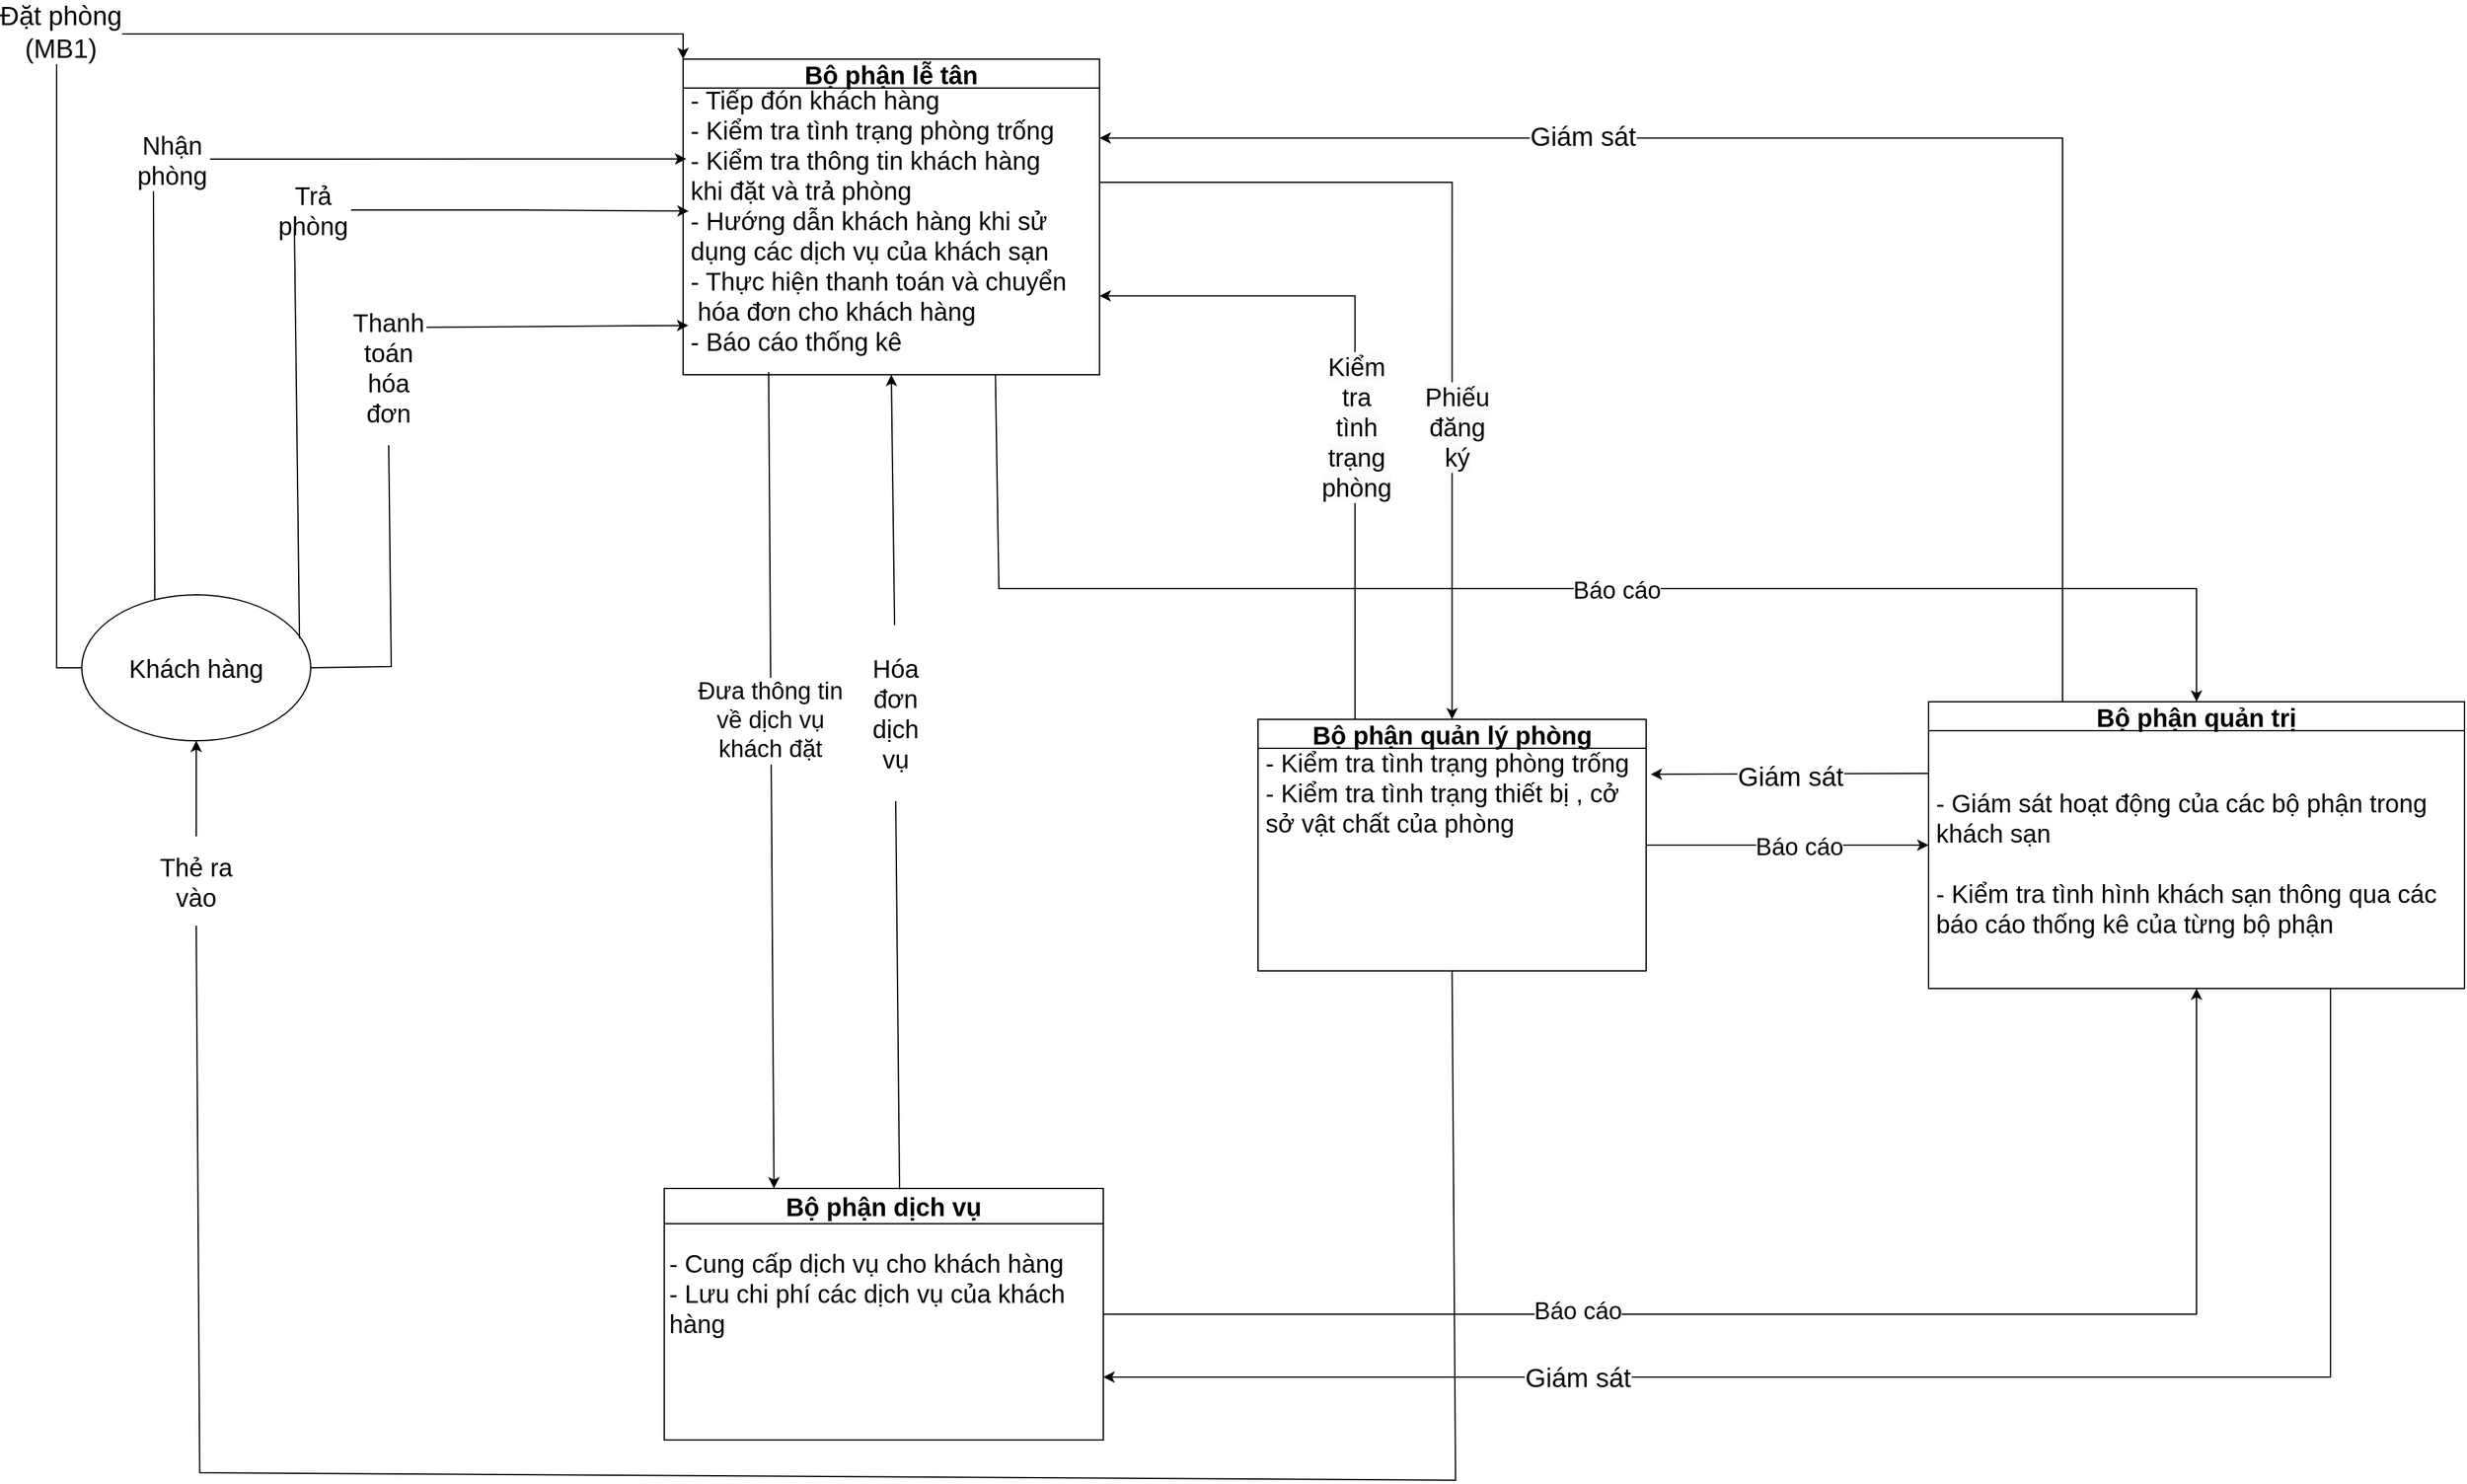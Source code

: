 <mxfile version="24.3.1" type="github">
  <diagram name="Trang-1" id="nzbaMFDa1XgnYQ_m1gSZ">
    <mxGraphModel dx="1909" dy="1096" grid="0" gridSize="10" guides="1" tooltips="1" connect="1" arrows="1" fold="1" page="1" pageScale="1" pageWidth="3300" pageHeight="4681" math="0" shadow="0">
      <root>
        <mxCell id="0" />
        <mxCell id="1" parent="0" />
        <mxCell id="QFRyq372rKyqe5MHZzhk-38" style="edgeStyle=orthogonalEdgeStyle;rounded=0;orthogonalLoop=1;jettySize=auto;html=1;exitX=0;exitY=0.5;exitDx=0;exitDy=0;entryX=0;entryY=0;entryDx=0;entryDy=0;" edge="1" parent="1" source="rfoANkOc3OcuwI24PyQS-1" target="rfoANkOc3OcuwI24PyQS-2">
          <mxGeometry relative="1" as="geometry" />
        </mxCell>
        <mxCell id="QFRyq372rKyqe5MHZzhk-39" value="&lt;font style=&quot;font-size: 21px;&quot;&gt;Đặt phòng&lt;br&gt;(MB1)&lt;/font&gt;" style="edgeLabel;html=1;align=center;verticalAlign=middle;resizable=0;points=[];" vertex="1" connectable="0" parent="QFRyq372rKyqe5MHZzhk-38">
          <mxGeometry x="0.009" y="2" relative="1" as="geometry">
            <mxPoint x="1" as="offset" />
          </mxGeometry>
        </mxCell>
        <mxCell id="rfoANkOc3OcuwI24PyQS-1" value="Khách hàng" style="ellipse;whiteSpace=wrap;html=1;spacing=0;fontSize=20;" parent="1" vertex="1">
          <mxGeometry x="187" y="501" width="182" height="116" as="geometry" />
        </mxCell>
        <mxCell id="QFRyq372rKyqe5MHZzhk-25" style="edgeStyle=orthogonalEdgeStyle;rounded=0;orthogonalLoop=1;jettySize=auto;html=1;exitX=1;exitY=0.25;exitDx=0;exitDy=0;entryX=0.5;entryY=0;entryDx=0;entryDy=0;" edge="1" parent="1" source="rfoANkOc3OcuwI24PyQS-2" target="rfoANkOc3OcuwI24PyQS-20">
          <mxGeometry relative="1" as="geometry">
            <Array as="points">
              <mxPoint x="996" y="173" />
              <mxPoint x="1276" y="173" />
            </Array>
          </mxGeometry>
        </mxCell>
        <mxCell id="QFRyq372rKyqe5MHZzhk-26" value="&lt;span style=&quot;font-size: 20px; text-wrap: wrap; background-color: rgb(251, 251, 251);&quot;&gt;Phiếu đăng ký&lt;/span&gt;" style="edgeLabel;html=1;align=center;verticalAlign=middle;resizable=0;points=[];" vertex="1" connectable="0" parent="QFRyq372rKyqe5MHZzhk-25">
          <mxGeometry x="0.024" y="2" relative="1" as="geometry">
            <mxPoint x="1" y="129" as="offset" />
          </mxGeometry>
        </mxCell>
        <mxCell id="QFRyq372rKyqe5MHZzhk-40" style="rounded=0;orthogonalLoop=1;jettySize=auto;html=1;entryX=0.25;entryY=0;entryDx=0;entryDy=0;" edge="1" parent="1" target="rfoANkOc3OcuwI24PyQS-19">
          <mxGeometry relative="1" as="geometry">
            <mxPoint x="733" y="324" as="sourcePoint" />
          </mxGeometry>
        </mxCell>
        <mxCell id="QFRyq372rKyqe5MHZzhk-41" value="&lt;font style=&quot;font-size: 19px;&quot;&gt;Đưa thông tin&lt;br&gt;về dịch vụ&lt;br&gt;khách đặt&lt;/font&gt;" style="edgeLabel;html=1;align=center;verticalAlign=middle;resizable=0;points=[];" vertex="1" connectable="0" parent="QFRyq372rKyqe5MHZzhk-40">
          <mxGeometry x="-0.146" y="-1" relative="1" as="geometry">
            <mxPoint as="offset" />
          </mxGeometry>
        </mxCell>
        <mxCell id="rfoANkOc3OcuwI24PyQS-2" value="Bộ phận lễ tân" style="swimlane;whiteSpace=wrap;html=1;spacing=0;fontSize=20;" parent="1" vertex="1">
          <mxGeometry x="665" y="75" width="331" height="251" as="geometry" />
        </mxCell>
        <mxCell id="rfoANkOc3OcuwI24PyQS-3" value="- Tiếp đón khách hàng&lt;div style=&quot;font-size: 20px;&quot;&gt;- Kiểm tra tình trạng phòng trống&lt;/div&gt;&lt;div style=&quot;font-size: 20px;&quot;&gt;- Kiểm tra thông tin khách hàng&lt;br style=&quot;font-size: 20px;&quot;&gt;khi đặt và trả phòng&lt;/div&gt;&lt;div style=&quot;font-size: 20px;&quot;&gt;- Hướng dẫn khách hàng khi sử &lt;br style=&quot;font-size: 20px;&quot;&gt;dụng các dịch vụ của khách sạn&lt;/div&gt;&lt;div style=&quot;font-size: 20px;&quot;&gt;- Thực hiện thanh toán và chuyển&lt;br style=&quot;font-size: 20px;&quot;&gt;&amp;nbsp;hóa đơn cho khách hàng&lt;/div&gt;&lt;div style=&quot;font-size: 20px;&quot;&gt;- Báo cáo thống kê&lt;/div&gt;" style="text;html=1;align=left;verticalAlign=middle;resizable=0;points=[];autosize=1;strokeColor=none;fillColor=none;spacing=0;fontSize=20;" parent="rfoANkOc3OcuwI24PyQS-2" vertex="1">
          <mxGeometry x="6" y="16" width="313" height="224" as="geometry" />
        </mxCell>
        <mxCell id="rfoANkOc3OcuwI24PyQS-12" value="Nhận phòng" style="text;html=1;align=center;verticalAlign=middle;whiteSpace=wrap;rounded=0;spacing=0;fontSize=20;" parent="1" vertex="1">
          <mxGeometry x="229" y="129" width="60" height="51" as="geometry" />
        </mxCell>
        <mxCell id="rfoANkOc3OcuwI24PyQS-15" value="Trả phòng" style="text;html=1;align=center;verticalAlign=middle;whiteSpace=wrap;rounded=0;spacing=0;fontSize=20;" parent="1" vertex="1">
          <mxGeometry x="341" y="180" width="60" height="30" as="geometry" />
        </mxCell>
        <mxCell id="rfoANkOc3OcuwI24PyQS-17" value="Thanh toán hóa đơn" style="text;html=1;align=center;verticalAlign=middle;whiteSpace=wrap;rounded=0;spacing=0;fontSize=20;" parent="1" vertex="1">
          <mxGeometry x="401" y="257" width="60" height="125" as="geometry" />
        </mxCell>
        <mxCell id="QFRyq372rKyqe5MHZzhk-49" style="edgeStyle=orthogonalEdgeStyle;rounded=0;orthogonalLoop=1;jettySize=auto;html=1;exitX=1;exitY=0.5;exitDx=0;exitDy=0;entryX=0.5;entryY=1;entryDx=0;entryDy=0;" edge="1" parent="1" source="rfoANkOc3OcuwI24PyQS-19" target="QFRyq372rKyqe5MHZzhk-1">
          <mxGeometry relative="1" as="geometry" />
        </mxCell>
        <mxCell id="QFRyq372rKyqe5MHZzhk-50" value="&lt;span style=&quot;font-size: 19px;&quot;&gt;Báo cáo&lt;/span&gt;" style="edgeLabel;html=1;align=center;verticalAlign=middle;resizable=0;points=[];" vertex="1" connectable="0" parent="QFRyq372rKyqe5MHZzhk-49">
          <mxGeometry x="-0.334" y="2" relative="1" as="geometry">
            <mxPoint x="1" as="offset" />
          </mxGeometry>
        </mxCell>
        <mxCell id="rfoANkOc3OcuwI24PyQS-19" value="Bộ phận dịch vụ" style="swimlane;whiteSpace=wrap;html=1;startSize=28;spacing=0;fontSize=20;" parent="1" vertex="1">
          <mxGeometry x="650" y="973" width="349" height="200" as="geometry" />
        </mxCell>
        <mxCell id="rfoANkOc3OcuwI24PyQS-22" value="- Cung cấp dịch vụ cho khách hàng&lt;div style=&quot;font-size: 20px;&quot;&gt;- Lưu chi phí các dịch vụ của khách&lt;br style=&quot;font-size: 20px;&quot;&gt;hàng&lt;/div&gt;" style="text;html=1;align=left;verticalAlign=middle;resizable=0;points=[];autosize=1;strokeColor=none;fillColor=none;spacing=0;fontSize=20;" parent="rfoANkOc3OcuwI24PyQS-19" vertex="1">
          <mxGeometry x="4" y="43" width="329" height="80" as="geometry" />
        </mxCell>
        <mxCell id="QFRyq372rKyqe5MHZzhk-27" style="edgeStyle=orthogonalEdgeStyle;rounded=0;orthogonalLoop=1;jettySize=auto;html=1;exitX=0.25;exitY=0;exitDx=0;exitDy=0;entryX=1;entryY=0.75;entryDx=0;entryDy=0;" edge="1" parent="1" source="rfoANkOc3OcuwI24PyQS-20" target="rfoANkOc3OcuwI24PyQS-2">
          <mxGeometry relative="1" as="geometry" />
        </mxCell>
        <mxCell id="QFRyq372rKyqe5MHZzhk-29" value="&lt;span style=&quot;text-wrap: wrap; font-size: 20px; background-color: rgb(251, 251, 251);&quot;&gt;Kiểm tra tình&lt;/span&gt;&lt;br style=&quot;text-wrap: wrap; font-size: 20px;&quot;&gt;&lt;span style=&quot;text-wrap: wrap; font-size: 20px; background-color: rgb(251, 251, 251);&quot;&gt;trạng phòng&lt;/span&gt;" style="edgeLabel;html=1;align=center;verticalAlign=middle;resizable=0;points=[];" vertex="1" connectable="0" parent="QFRyq372rKyqe5MHZzhk-27">
          <mxGeometry x="-0.134" y="-1" relative="1" as="geometry">
            <mxPoint as="offset" />
          </mxGeometry>
        </mxCell>
        <mxCell id="rfoANkOc3OcuwI24PyQS-20" value="Bộ phận quản lý phòng" style="swimlane;whiteSpace=wrap;html=1;spacing=0;fontSize=20;" parent="1" vertex="1">
          <mxGeometry x="1122" y="600" width="308.5" height="200" as="geometry" />
        </mxCell>
        <mxCell id="rfoANkOc3OcuwI24PyQS-23" value="- Kiểm tra tình trạng phòng trống&lt;div style=&quot;font-size: 20px;&quot;&gt;- Kiểm tra tình trạng thiết bị , cở &lt;br style=&quot;font-size: 20px;&quot;&gt;sở vật chất của phòng&lt;/div&gt;" style="text;html=1;align=left;verticalAlign=middle;resizable=0;points=[];autosize=1;strokeColor=none;fillColor=none;spacing=0;fontSize=20;" parent="rfoANkOc3OcuwI24PyQS-20" vertex="1">
          <mxGeometry x="5.5" y="18" width="303" height="80" as="geometry" />
        </mxCell>
        <mxCell id="rfoANkOc3OcuwI24PyQS-68" style="rounded=0;orthogonalLoop=1;jettySize=auto;html=1;entryX=0.5;entryY=1;entryDx=0;entryDy=0;" parent="1" source="rfoANkOc3OcuwI24PyQS-29" target="rfoANkOc3OcuwI24PyQS-2" edge="1">
          <mxGeometry relative="1" as="geometry" />
        </mxCell>
        <mxCell id="rfoANkOc3OcuwI24PyQS-29" value="Hóa đơn dịch vụ" style="text;html=1;align=center;verticalAlign=middle;whiteSpace=wrap;rounded=0;rotation=0;spacing=0;fontSize=20;" parent="1" vertex="1">
          <mxGeometry x="804" y="525" width="60" height="140" as="geometry" />
        </mxCell>
        <mxCell id="rfoANkOc3OcuwI24PyQS-44" style="edgeStyle=orthogonalEdgeStyle;rounded=0;orthogonalLoop=1;jettySize=auto;html=1;entryX=0.5;entryY=1;entryDx=0;entryDy=0;spacing=0;fontSize=20;" parent="1" source="rfoANkOc3OcuwI24PyQS-39" target="rfoANkOc3OcuwI24PyQS-1" edge="1">
          <mxGeometry relative="1" as="geometry" />
        </mxCell>
        <mxCell id="rfoANkOc3OcuwI24PyQS-39" value="Thẻ ra vào" style="text;html=1;align=center;verticalAlign=middle;whiteSpace=wrap;rounded=0;spacing=0;fontSize=20;" parent="1" vertex="1">
          <mxGeometry x="248" y="693" width="60" height="71" as="geometry" />
        </mxCell>
        <mxCell id="rfoANkOc3OcuwI24PyQS-41" value="" style="endArrow=none;html=1;rounded=0;entryX=0.5;entryY=1;entryDx=0;entryDy=0;exitX=0.5;exitY=1;exitDx=0;exitDy=0;spacing=0;fontSize=20;" parent="1" source="rfoANkOc3OcuwI24PyQS-39" target="rfoANkOc3OcuwI24PyQS-20" edge="1">
          <mxGeometry width="50" height="50" relative="1" as="geometry">
            <mxPoint x="280.75" y="943.0" as="sourcePoint" />
            <mxPoint x="1279" y="979" as="targetPoint" />
            <Array as="points">
              <mxPoint x="280.75" y="1199" />
              <mxPoint x="1279" y="1205" />
            </Array>
          </mxGeometry>
        </mxCell>
        <mxCell id="rfoANkOc3OcuwI24PyQS-69" value="" style="endArrow=none;html=1;rounded=0;entryX=0.5;entryY=1;entryDx=0;entryDy=0;exitX=0.536;exitY=0.004;exitDx=0;exitDy=0;exitPerimeter=0;" parent="1" source="rfoANkOc3OcuwI24PyQS-19" target="rfoANkOc3OcuwI24PyQS-29" edge="1">
          <mxGeometry width="50" height="50" relative="1" as="geometry">
            <mxPoint x="831" y="967" as="sourcePoint" />
            <mxPoint x="849.5" y="686" as="targetPoint" />
          </mxGeometry>
        </mxCell>
        <mxCell id="QFRyq372rKyqe5MHZzhk-42" style="edgeStyle=orthogonalEdgeStyle;rounded=0;orthogonalLoop=1;jettySize=auto;html=1;exitX=0.25;exitY=0;exitDx=0;exitDy=0;entryX=1;entryY=0.25;entryDx=0;entryDy=0;" edge="1" parent="1" source="QFRyq372rKyqe5MHZzhk-1" target="rfoANkOc3OcuwI24PyQS-2">
          <mxGeometry relative="1" as="geometry" />
        </mxCell>
        <mxCell id="QFRyq372rKyqe5MHZzhk-43" value="&lt;font style=&quot;font-size: 21px;&quot;&gt;Giám sát&lt;/font&gt;" style="edgeLabel;html=1;align=center;verticalAlign=middle;resizable=0;points=[];" vertex="1" connectable="0" parent="QFRyq372rKyqe5MHZzhk-42">
          <mxGeometry x="0.368" y="-2" relative="1" as="geometry">
            <mxPoint as="offset" />
          </mxGeometry>
        </mxCell>
        <mxCell id="QFRyq372rKyqe5MHZzhk-51" style="edgeStyle=orthogonalEdgeStyle;rounded=0;orthogonalLoop=1;jettySize=auto;html=1;exitX=0.75;exitY=1;exitDx=0;exitDy=0;entryX=1;entryY=0.75;entryDx=0;entryDy=0;" edge="1" parent="1" source="QFRyq372rKyqe5MHZzhk-1" target="rfoANkOc3OcuwI24PyQS-19">
          <mxGeometry relative="1" as="geometry" />
        </mxCell>
        <mxCell id="QFRyq372rKyqe5MHZzhk-52" value="&lt;span style=&quot;font-size: 21px;&quot;&gt;Giám sát&lt;/span&gt;" style="edgeLabel;html=1;align=center;verticalAlign=middle;resizable=0;points=[];" vertex="1" connectable="0" parent="QFRyq372rKyqe5MHZzhk-51">
          <mxGeometry x="0.413" relative="1" as="geometry">
            <mxPoint as="offset" />
          </mxGeometry>
        </mxCell>
        <mxCell id="QFRyq372rKyqe5MHZzhk-1" value="Bộ phận quản trị" style="swimlane;whiteSpace=wrap;html=1;spacing=0;fontSize=20;" vertex="1" parent="1">
          <mxGeometry x="1655" y="586" width="426" height="228" as="geometry" />
        </mxCell>
        <mxCell id="QFRyq372rKyqe5MHZzhk-2" value="- Giám sát hoạt động của các bộ phận trong&lt;br&gt;khách sạn&lt;div&gt;&lt;br&gt;&lt;div&gt;- Kiểm tra tình hình khách sạn thông qua các&lt;br&gt;báo cáo thống kê của từng bộ phận&lt;/div&gt;&lt;/div&gt;" style="text;html=1;align=left;verticalAlign=middle;resizable=0;points=[];autosize=1;strokeColor=none;fillColor=none;spacing=0;fontSize=20;" vertex="1" parent="QFRyq372rKyqe5MHZzhk-1">
          <mxGeometry x="6" y="64" width="412" height="128" as="geometry" />
        </mxCell>
        <mxCell id="QFRyq372rKyqe5MHZzhk-3" value="" style="endArrow=classic;html=1;rounded=0;exitX=0.75;exitY=1;exitDx=0;exitDy=0;entryX=0.5;entryY=0;entryDx=0;entryDy=0;" edge="1" parent="1" source="rfoANkOc3OcuwI24PyQS-2" target="QFRyq372rKyqe5MHZzhk-1">
          <mxGeometry width="50" height="50" relative="1" as="geometry">
            <mxPoint x="1385" y="705" as="sourcePoint" />
            <mxPoint x="1963" y="481" as="targetPoint" />
            <Array as="points">
              <mxPoint x="916" y="496" />
              <mxPoint x="1868" y="496" />
            </Array>
          </mxGeometry>
        </mxCell>
        <mxCell id="QFRyq372rKyqe5MHZzhk-5" value="&lt;font style=&quot;font-size: 19px;&quot;&gt;Báo cáo&lt;/font&gt;" style="edgeLabel;html=1;align=center;verticalAlign=middle;resizable=0;points=[];" vertex="1" connectable="0" parent="QFRyq372rKyqe5MHZzhk-3">
          <mxGeometry x="0.092" y="-2" relative="1" as="geometry">
            <mxPoint x="-1" as="offset" />
          </mxGeometry>
        </mxCell>
        <mxCell id="QFRyq372rKyqe5MHZzhk-6" value="" style="endArrow=classic;html=1;rounded=0;exitX=1;exitY=0.5;exitDx=0;exitDy=0;entryX=0;entryY=0.5;entryDx=0;entryDy=0;" edge="1" parent="1" source="rfoANkOc3OcuwI24PyQS-20" target="QFRyq372rKyqe5MHZzhk-1">
          <mxGeometry width="50" height="50" relative="1" as="geometry">
            <mxPoint x="914" y="318" as="sourcePoint" />
            <mxPoint x="1878" y="596" as="targetPoint" />
          </mxGeometry>
        </mxCell>
        <mxCell id="QFRyq372rKyqe5MHZzhk-7" value="&lt;font style=&quot;font-size: 19px;&quot;&gt;Báo cáo&lt;/font&gt;" style="edgeLabel;html=1;align=center;verticalAlign=middle;resizable=0;points=[];" vertex="1" connectable="0" parent="QFRyq372rKyqe5MHZzhk-6">
          <mxGeometry x="0.092" y="-2" relative="1" as="geometry">
            <mxPoint x="-1" as="offset" />
          </mxGeometry>
        </mxCell>
        <mxCell id="QFRyq372rKyqe5MHZzhk-13" value="" style="endArrow=none;html=1;rounded=0;exitX=0.319;exitY=0.037;exitDx=0;exitDy=0;entryX=0.25;entryY=1;entryDx=0;entryDy=0;exitPerimeter=0;" edge="1" parent="1" source="rfoANkOc3OcuwI24PyQS-1" target="rfoANkOc3OcuwI24PyQS-12">
          <mxGeometry width="50" height="50" relative="1" as="geometry">
            <mxPoint x="197" y="569" as="sourcePoint" />
            <mxPoint x="161" y="155" as="targetPoint" />
          </mxGeometry>
        </mxCell>
        <mxCell id="QFRyq372rKyqe5MHZzhk-14" style="rounded=0;orthogonalLoop=1;jettySize=auto;html=1;entryX=-0.011;entryY=0.283;entryDx=0;entryDy=0;entryPerimeter=0;" edge="1" parent="1" source="rfoANkOc3OcuwI24PyQS-12" target="rfoANkOc3OcuwI24PyQS-3">
          <mxGeometry relative="1" as="geometry" />
        </mxCell>
        <mxCell id="QFRyq372rKyqe5MHZzhk-15" value="" style="endArrow=none;html=1;rounded=0;exitX=0.951;exitY=0.3;exitDx=0;exitDy=0;entryX=0.25;entryY=1;entryDx=0;entryDy=0;exitPerimeter=0;" edge="1" parent="1" source="rfoANkOc3OcuwI24PyQS-1" target="rfoANkOc3OcuwI24PyQS-15">
          <mxGeometry width="50" height="50" relative="1" as="geometry">
            <mxPoint x="362" y="560" as="sourcePoint" />
            <mxPoint x="359" y="239" as="targetPoint" />
          </mxGeometry>
        </mxCell>
        <mxCell id="QFRyq372rKyqe5MHZzhk-16" style="edgeStyle=orthogonalEdgeStyle;rounded=0;orthogonalLoop=1;jettySize=auto;html=1;entryX=-0.005;entryY=0.468;entryDx=0;entryDy=0;entryPerimeter=0;" edge="1" parent="1" source="rfoANkOc3OcuwI24PyQS-15" target="rfoANkOc3OcuwI24PyQS-3">
          <mxGeometry relative="1" as="geometry" />
        </mxCell>
        <mxCell id="QFRyq372rKyqe5MHZzhk-17" value="" style="endArrow=none;html=1;rounded=0;exitX=1;exitY=0.5;exitDx=0;exitDy=0;entryX=0.5;entryY=1;entryDx=0;entryDy=0;" edge="1" parent="1" source="rfoANkOc3OcuwI24PyQS-1" target="rfoANkOc3OcuwI24PyQS-17">
          <mxGeometry width="50" height="50" relative="1" as="geometry">
            <mxPoint x="370" y="540" as="sourcePoint" />
            <mxPoint x="366" y="220" as="targetPoint" />
            <Array as="points">
              <mxPoint x="433" y="558" />
            </Array>
          </mxGeometry>
        </mxCell>
        <mxCell id="QFRyq372rKyqe5MHZzhk-18" value="" style="endArrow=classic;html=1;rounded=0;exitX=1;exitY=0.25;exitDx=0;exitDy=0;entryX=-0.006;entryY=0.874;entryDx=0;entryDy=0;entryPerimeter=0;" edge="1" parent="1" source="rfoANkOc3OcuwI24PyQS-17" target="rfoANkOc3OcuwI24PyQS-3">
          <mxGeometry width="50" height="50" relative="1" as="geometry">
            <mxPoint x="373" y="371" as="sourcePoint" />
            <mxPoint x="423" y="321" as="targetPoint" />
          </mxGeometry>
        </mxCell>
        <mxCell id="QFRyq372rKyqe5MHZzhk-45" style="rounded=0;orthogonalLoop=1;jettySize=auto;html=1;exitX=0;exitY=0.25;exitDx=0;exitDy=0;entryX=1.012;entryY=0.321;entryDx=0;entryDy=0;entryPerimeter=0;" edge="1" parent="1" source="QFRyq372rKyqe5MHZzhk-1" target="rfoANkOc3OcuwI24PyQS-23">
          <mxGeometry relative="1" as="geometry" />
        </mxCell>
        <mxCell id="QFRyq372rKyqe5MHZzhk-46" value="&lt;font style=&quot;font-size: 21px;&quot;&gt;Giám sát&lt;/font&gt;" style="edgeLabel;html=1;align=center;verticalAlign=middle;resizable=0;points=[];" vertex="1" connectable="0" parent="QFRyq372rKyqe5MHZzhk-45">
          <mxGeometry x="-0.001" y="1" relative="1" as="geometry">
            <mxPoint as="offset" />
          </mxGeometry>
        </mxCell>
      </root>
    </mxGraphModel>
  </diagram>
</mxfile>
